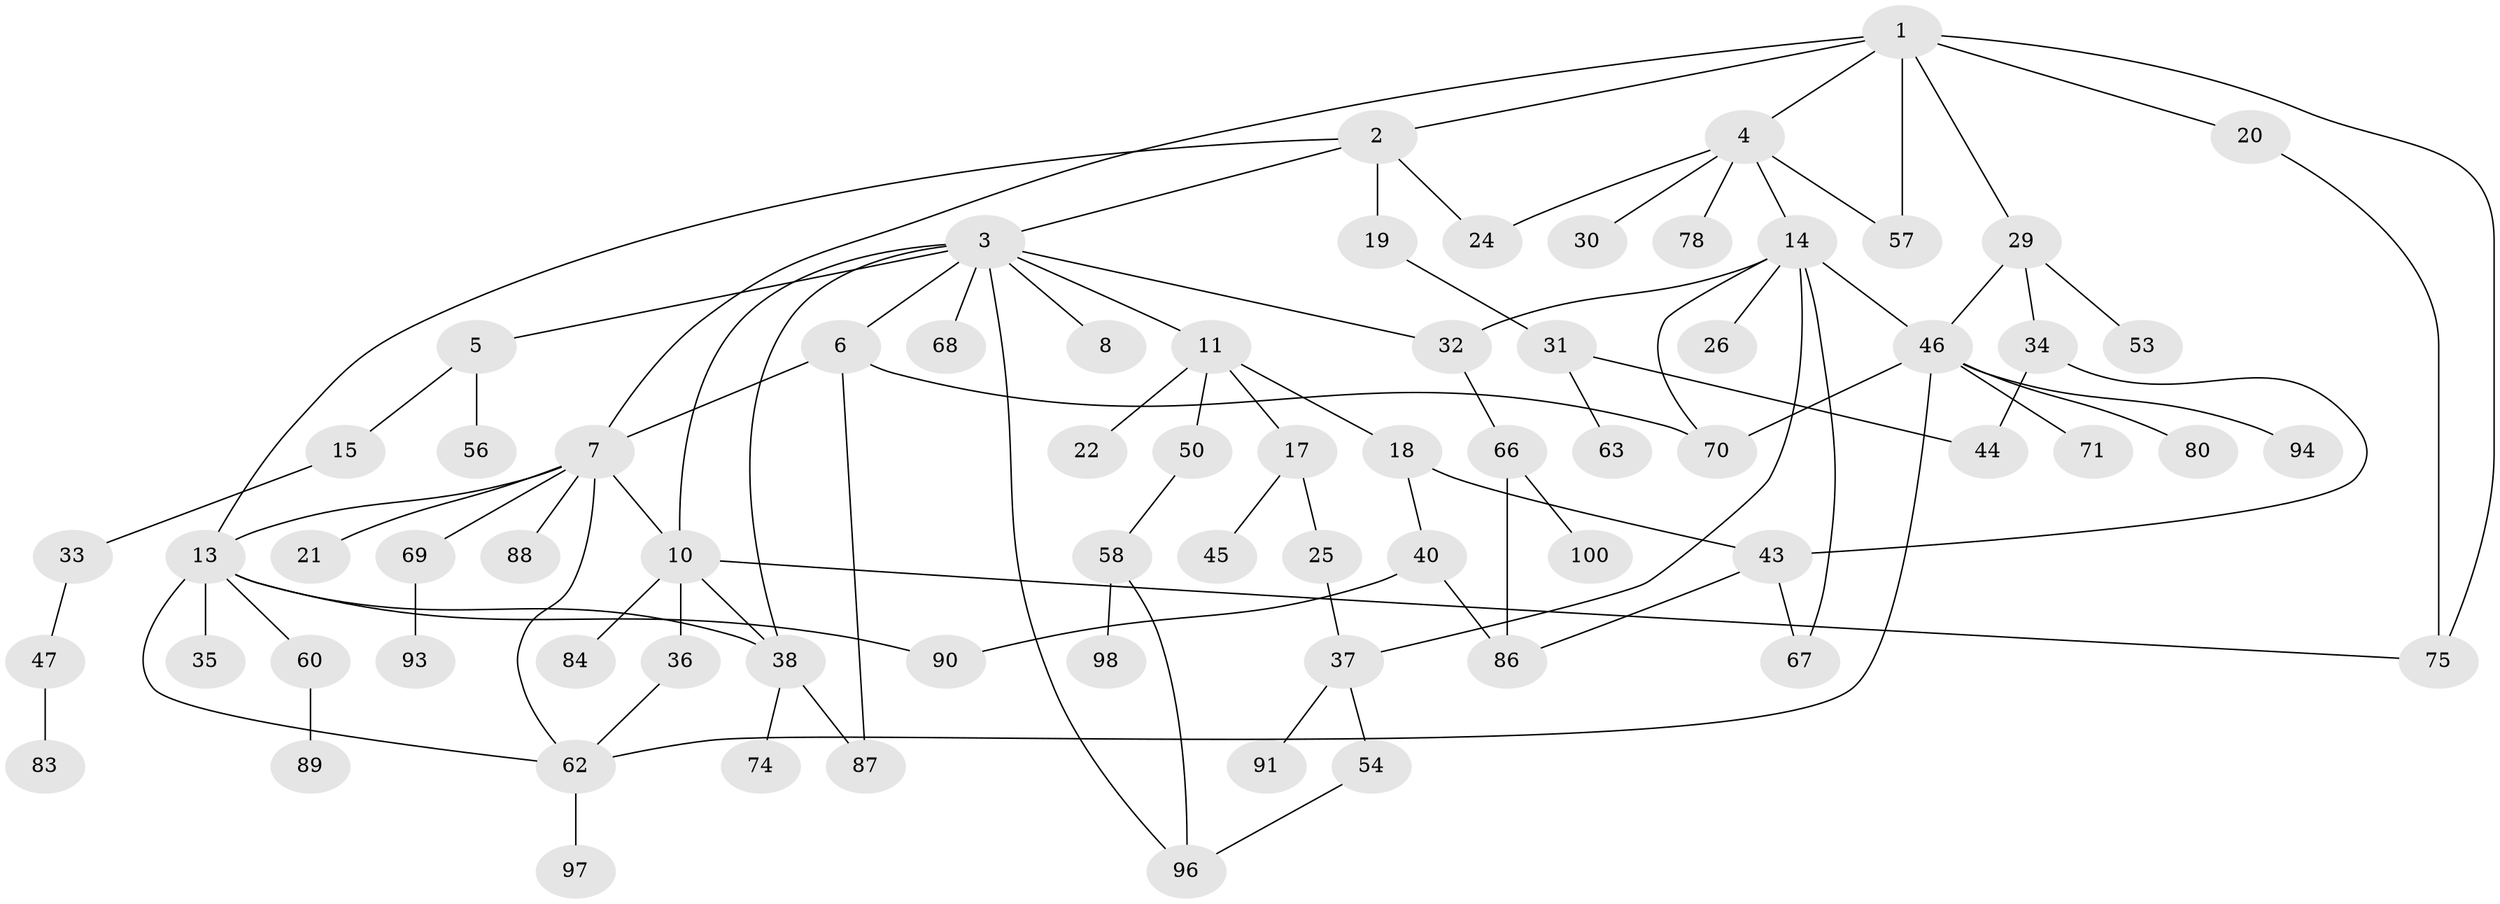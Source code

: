 // original degree distribution, {5: 0.07, 7: 0.02, 3: 0.24, 1: 0.35, 4: 0.12, 8: 0.01, 2: 0.19}
// Generated by graph-tools (version 1.1) at 2025/38/02/21/25 10:38:51]
// undirected, 71 vertices, 96 edges
graph export_dot {
graph [start="1"]
  node [color=gray90,style=filled];
  1 [super="+9"];
  2 [super="+59"];
  3 [super="+12"];
  4 [super="+28"];
  5 [super="+48"];
  6 [super="+76"];
  7 [super="+23"];
  8;
  10 [super="+52"];
  11 [super="+16"];
  13 [super="+27"];
  14 [super="+49"];
  15;
  17 [super="+39"];
  18;
  19;
  20 [super="+85"];
  21;
  22;
  24;
  25 [super="+95"];
  26;
  29 [super="+41"];
  30;
  31;
  32 [super="+79"];
  33 [super="+55"];
  34;
  35;
  36 [super="+51"];
  37;
  38 [super="+42"];
  40;
  43 [super="+73"];
  44 [super="+82"];
  45;
  46 [super="+65"];
  47 [super="+64"];
  50;
  53;
  54;
  56 [super="+99"];
  57 [super="+81"];
  58 [super="+61"];
  60;
  62 [super="+77"];
  63;
  66 [super="+72"];
  67;
  68;
  69;
  70;
  71;
  74;
  75;
  78;
  80;
  83;
  84;
  86 [super="+92"];
  87;
  88;
  89;
  90;
  91;
  93;
  94;
  96;
  97;
  98;
  100;
  1 -- 2;
  1 -- 4;
  1 -- 29;
  1 -- 75;
  1 -- 57;
  1 -- 20;
  1 -- 7;
  2 -- 3;
  2 -- 19;
  2 -- 24;
  2 -- 13;
  3 -- 5;
  3 -- 6;
  3 -- 8;
  3 -- 11;
  3 -- 32;
  3 -- 96;
  3 -- 68;
  3 -- 10;
  3 -- 38;
  4 -- 14;
  4 -- 24;
  4 -- 30;
  4 -- 57;
  4 -- 78;
  5 -- 15;
  5 -- 56;
  6 -- 7;
  6 -- 87;
  6 -- 70;
  7 -- 10;
  7 -- 13;
  7 -- 21;
  7 -- 62;
  7 -- 88;
  7 -- 69;
  10 -- 36;
  10 -- 38;
  10 -- 75;
  10 -- 84;
  11 -- 17;
  11 -- 22;
  11 -- 18;
  11 -- 50;
  13 -- 35;
  13 -- 60;
  13 -- 90;
  13 -- 38;
  13 -- 62;
  14 -- 26;
  14 -- 46;
  14 -- 32;
  14 -- 67;
  14 -- 37;
  14 -- 70;
  15 -- 33;
  17 -- 25;
  17 -- 45;
  18 -- 40;
  18 -- 43;
  19 -- 31;
  20 -- 75;
  25 -- 37;
  29 -- 34;
  29 -- 53;
  29 -- 46;
  31 -- 63;
  31 -- 44;
  32 -- 66;
  33 -- 47;
  34 -- 44;
  34 -- 43;
  36 -- 62;
  37 -- 54;
  37 -- 91;
  38 -- 74;
  38 -- 87;
  40 -- 86;
  40 -- 90;
  43 -- 86;
  43 -- 67;
  46 -- 62;
  46 -- 70;
  46 -- 94;
  46 -- 80;
  46 -- 71;
  47 -- 83;
  50 -- 58;
  54 -- 96;
  58 -- 98;
  58 -- 96;
  60 -- 89;
  62 -- 97;
  66 -- 100;
  66 -- 86;
  69 -- 93;
}
